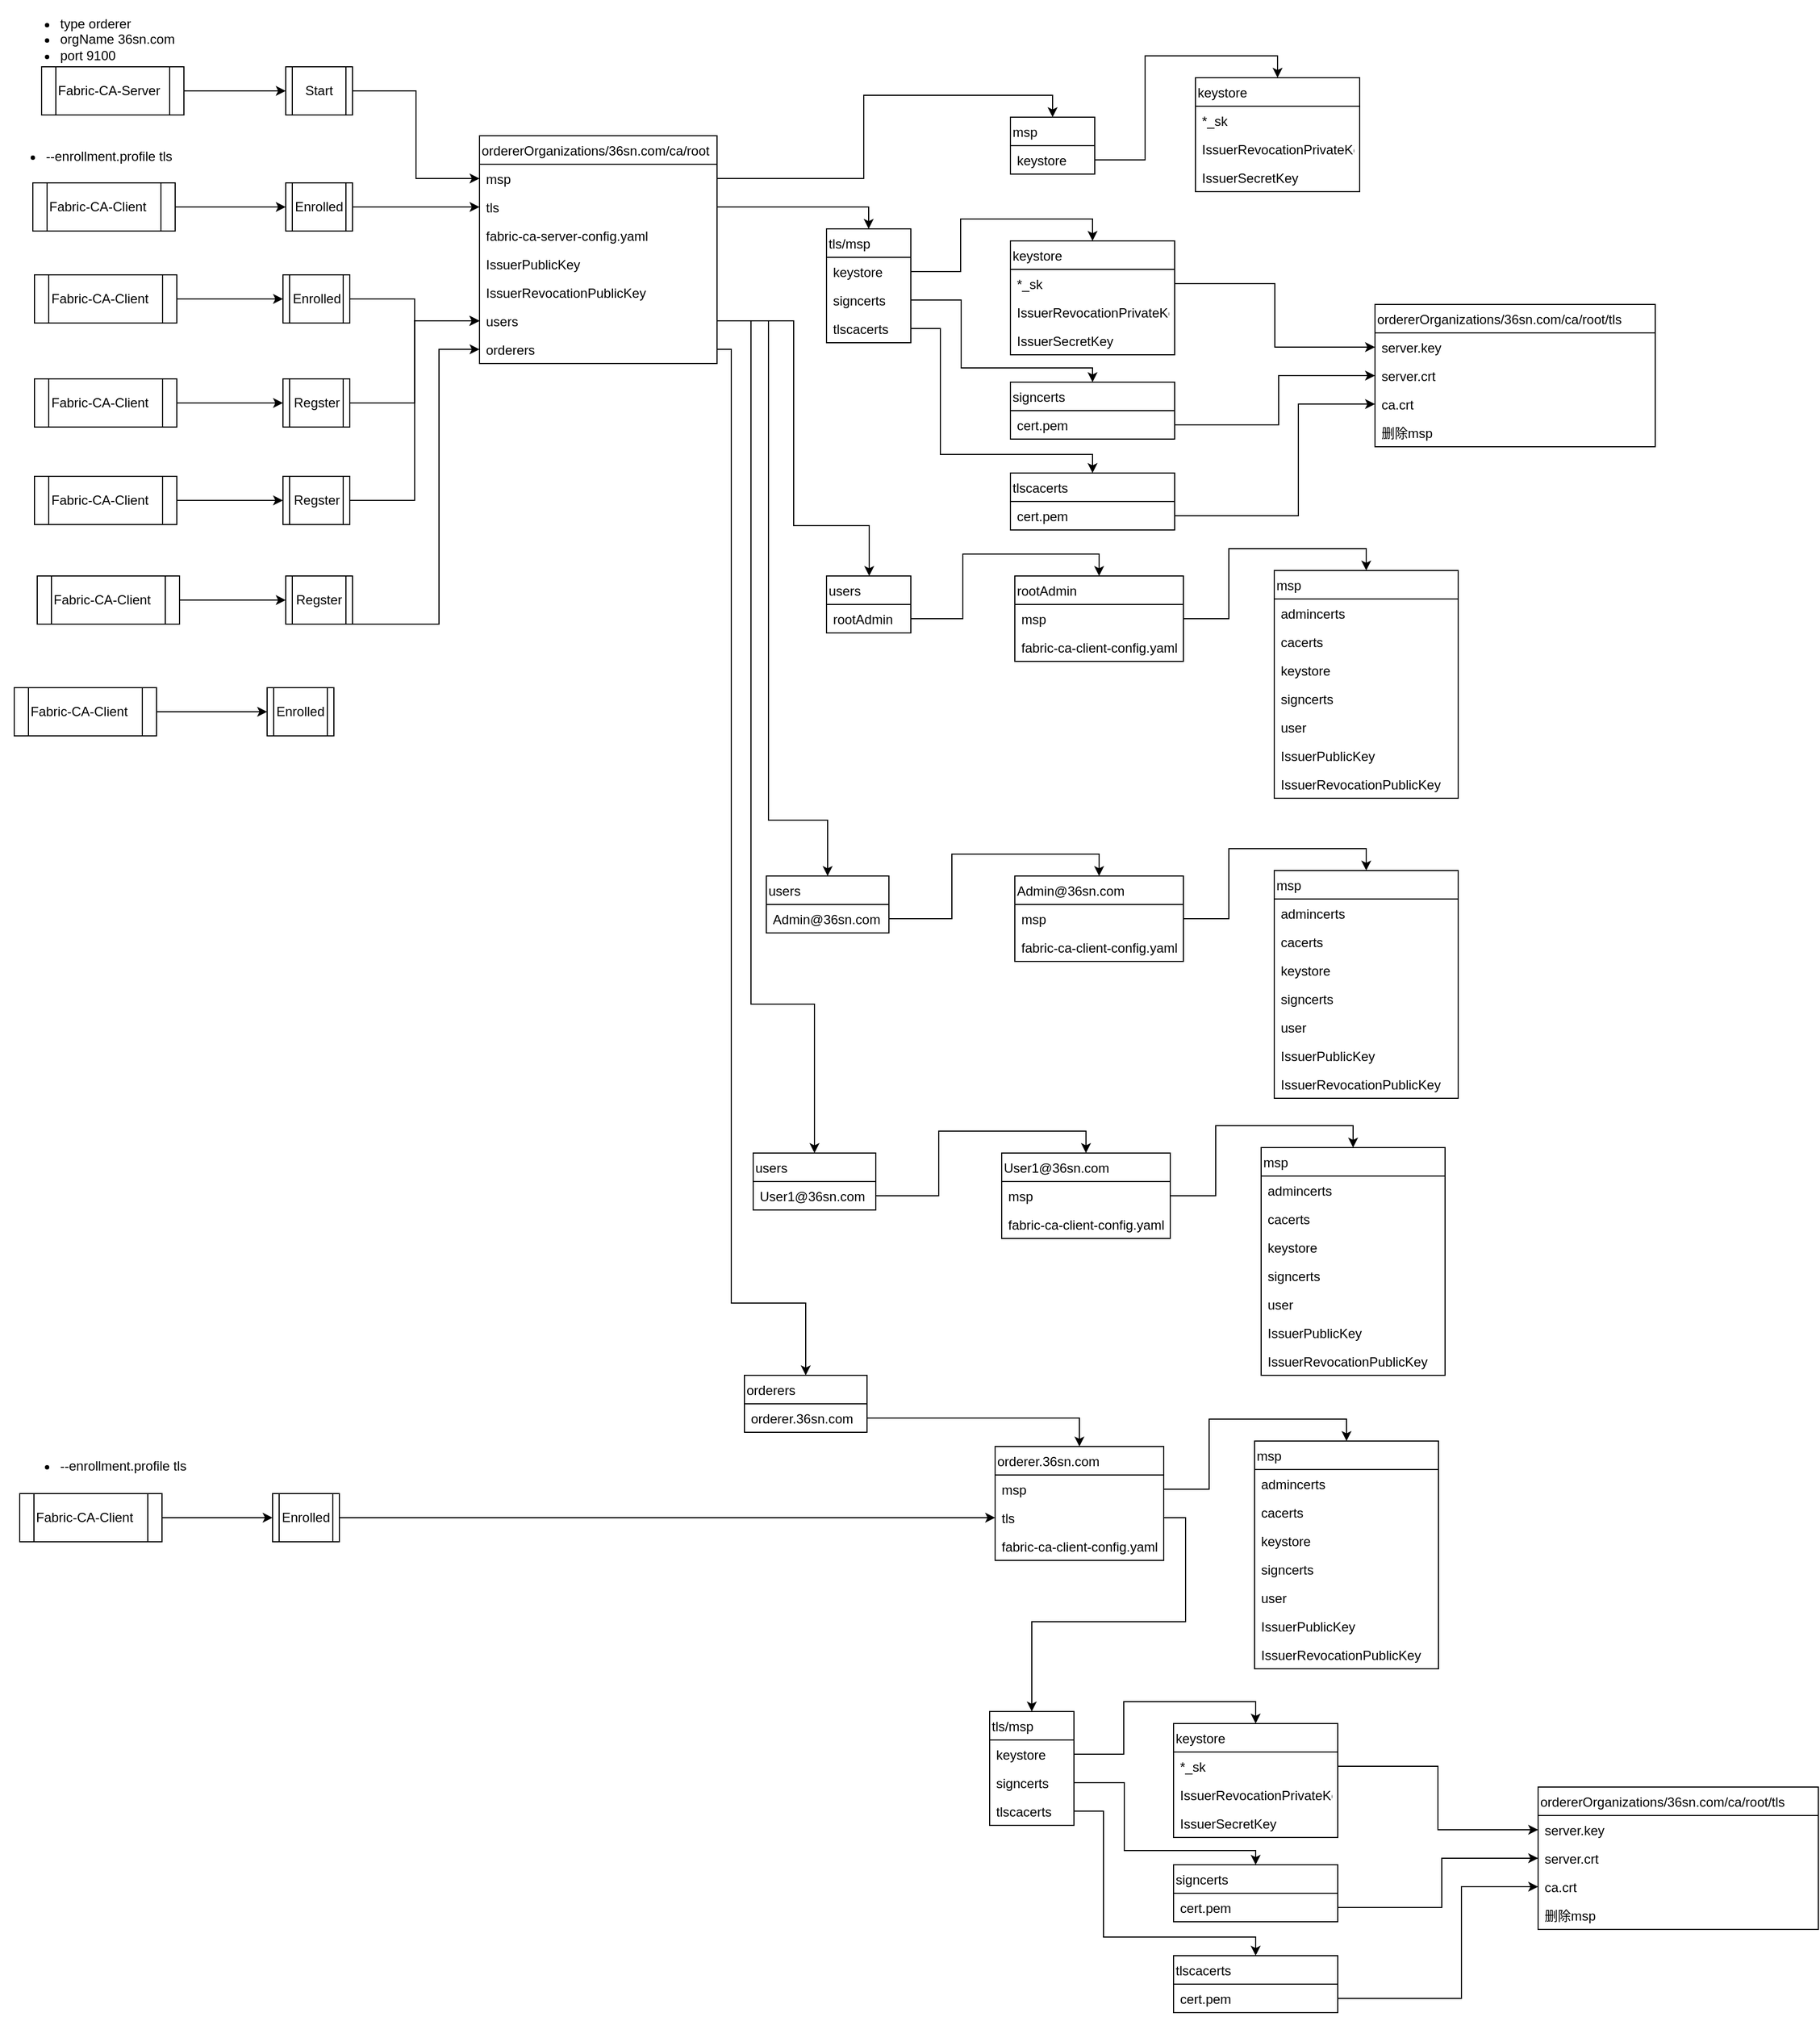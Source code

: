 <mxfile version="12.4.9" type="github">
  <diagram id="eVeeVnITEzxCwLuN9Q4m" name="第 1 页">
    <mxGraphModel dx="2222" dy="794" grid="0" gridSize="10" guides="1" tooltips="1" connect="1" arrows="1" fold="1" page="0" pageScale="1" pageWidth="827" pageHeight="1169" math="0" shadow="0">
      <root>
        <mxCell id="0"/>
        <mxCell id="1" parent="0"/>
        <mxCell id="7sWpSxuRdArO_M786RSF-38" style="edgeStyle=orthogonalEdgeStyle;rounded=0;orthogonalLoop=1;jettySize=auto;html=1;exitX=1;exitY=0.5;exitDx=0;exitDy=0;align=left;" edge="1" parent="1" source="7sWpSxuRdArO_M786RSF-9" target="7sWpSxuRdArO_M786RSF-37">
          <mxGeometry relative="1" as="geometry"/>
        </mxCell>
        <mxCell id="7sWpSxuRdArO_M786RSF-9" value="Fabric-CA-Server" style="shape=process;whiteSpace=wrap;html=1;backgroundOutline=1;align=left;" vertex="1" parent="1">
          <mxGeometry x="-528" y="142" width="130" height="44" as="geometry"/>
        </mxCell>
        <mxCell id="7sWpSxuRdArO_M786RSF-10" value="&lt;ul&gt;&lt;li&gt;type orderer&lt;/li&gt;&lt;li&gt;orgName 36sn.com&lt;/li&gt;&lt;li&gt;port 9100&lt;/li&gt;&lt;/ul&gt;" style="text;strokeColor=none;fillColor=none;html=1;whiteSpace=wrap;verticalAlign=middle;overflow=hidden;align=left;" vertex="1" parent="1">
          <mxGeometry x="-553" y="81" width="155" height="61" as="geometry"/>
        </mxCell>
        <mxCell id="7sWpSxuRdArO_M786RSF-19" value="ordererOrganizations/36sn.com/ca/root" style="swimlane;fontStyle=0;childLayout=stackLayout;horizontal=1;startSize=26;fillColor=none;horizontalStack=0;resizeParent=1;resizeParentMax=0;resizeLast=0;collapsible=1;marginBottom=0;align=left;" vertex="1" parent="1">
          <mxGeometry x="-128" y="205" width="217" height="208" as="geometry"/>
        </mxCell>
        <mxCell id="7sWpSxuRdArO_M786RSF-20" value="msp" style="text;strokeColor=none;fillColor=none;align=left;verticalAlign=top;spacingLeft=4;spacingRight=4;overflow=hidden;rotatable=0;points=[[0,0.5],[1,0.5]];portConstraint=eastwest;" vertex="1" parent="7sWpSxuRdArO_M786RSF-19">
          <mxGeometry y="26" width="217" height="26" as="geometry"/>
        </mxCell>
        <mxCell id="7sWpSxuRdArO_M786RSF-50" value="tls" style="text;strokeColor=none;fillColor=none;align=left;verticalAlign=top;spacingLeft=4;spacingRight=4;overflow=hidden;rotatable=0;points=[[0,0.5],[1,0.5]];portConstraint=eastwest;" vertex="1" parent="7sWpSxuRdArO_M786RSF-19">
          <mxGeometry y="52" width="217" height="26" as="geometry"/>
        </mxCell>
        <mxCell id="7sWpSxuRdArO_M786RSF-22" value="fabric-ca-server-config.yaml" style="text;strokeColor=none;fillColor=none;align=left;verticalAlign=top;spacingLeft=4;spacingRight=4;overflow=hidden;rotatable=0;points=[[0,0.5],[1,0.5]];portConstraint=eastwest;" vertex="1" parent="7sWpSxuRdArO_M786RSF-19">
          <mxGeometry y="78" width="217" height="26" as="geometry"/>
        </mxCell>
        <mxCell id="7sWpSxuRdArO_M786RSF-24" value="IssuerPublicKey" style="text;strokeColor=none;fillColor=none;align=left;verticalAlign=top;spacingLeft=4;spacingRight=4;overflow=hidden;rotatable=0;points=[[0,0.5],[1,0.5]];portConstraint=eastwest;" vertex="1" parent="7sWpSxuRdArO_M786RSF-19">
          <mxGeometry y="104" width="217" height="26" as="geometry"/>
        </mxCell>
        <mxCell id="7sWpSxuRdArO_M786RSF-23" value="IssuerRevocationPublicKey" style="text;strokeColor=none;fillColor=none;align=left;verticalAlign=top;spacingLeft=4;spacingRight=4;overflow=hidden;rotatable=0;points=[[0,0.5],[1,0.5]];portConstraint=eastwest;" vertex="1" parent="7sWpSxuRdArO_M786RSF-19">
          <mxGeometry y="130" width="217" height="26" as="geometry"/>
        </mxCell>
        <mxCell id="7sWpSxuRdArO_M786RSF-88" value="users" style="text;strokeColor=none;fillColor=none;align=left;verticalAlign=top;spacingLeft=4;spacingRight=4;overflow=hidden;rotatable=0;points=[[0,0.5],[1,0.5]];portConstraint=eastwest;" vertex="1" parent="7sWpSxuRdArO_M786RSF-19">
          <mxGeometry y="156" width="217" height="26" as="geometry"/>
        </mxCell>
        <mxCell id="7sWpSxuRdArO_M786RSF-149" value="orderers" style="text;strokeColor=none;fillColor=none;align=left;verticalAlign=top;spacingLeft=4;spacingRight=4;overflow=hidden;rotatable=0;points=[[0,0.5],[1,0.5]];portConstraint=eastwest;" vertex="1" parent="7sWpSxuRdArO_M786RSF-19">
          <mxGeometry y="182" width="217" height="26" as="geometry"/>
        </mxCell>
        <mxCell id="7sWpSxuRdArO_M786RSF-25" value="msp" style="swimlane;fontStyle=0;childLayout=stackLayout;horizontal=1;startSize=26;fillColor=none;horizontalStack=0;resizeParent=1;resizeParentMax=0;resizeLast=0;collapsible=1;marginBottom=0;align=left;" vertex="1" parent="1">
          <mxGeometry x="357" y="188" width="77" height="52" as="geometry"/>
        </mxCell>
        <mxCell id="7sWpSxuRdArO_M786RSF-26" value="keystore" style="text;strokeColor=none;fillColor=none;align=left;verticalAlign=top;spacingLeft=4;spacingRight=4;overflow=hidden;rotatable=0;points=[[0,0.5],[1,0.5]];portConstraint=eastwest;" vertex="1" parent="7sWpSxuRdArO_M786RSF-25">
          <mxGeometry y="26" width="77" height="26" as="geometry"/>
        </mxCell>
        <mxCell id="7sWpSxuRdArO_M786RSF-31" value="keystore" style="swimlane;fontStyle=0;childLayout=stackLayout;horizontal=1;startSize=26;fillColor=none;horizontalStack=0;resizeParent=1;resizeParentMax=0;resizeLast=0;collapsible=1;marginBottom=0;align=left;" vertex="1" parent="1">
          <mxGeometry x="526" y="152" width="150" height="104" as="geometry"/>
        </mxCell>
        <mxCell id="7sWpSxuRdArO_M786RSF-32" value="*_sk" style="text;strokeColor=none;fillColor=none;align=left;verticalAlign=top;spacingLeft=4;spacingRight=4;overflow=hidden;rotatable=0;points=[[0,0.5],[1,0.5]];portConstraint=eastwest;" vertex="1" parent="7sWpSxuRdArO_M786RSF-31">
          <mxGeometry y="26" width="150" height="26" as="geometry"/>
        </mxCell>
        <mxCell id="7sWpSxuRdArO_M786RSF-34" value="IssuerRevocationPrivateKey" style="text;strokeColor=none;fillColor=none;align=left;verticalAlign=top;spacingLeft=4;spacingRight=4;overflow=hidden;rotatable=0;points=[[0,0.5],[1,0.5]];portConstraint=eastwest;" vertex="1" parent="7sWpSxuRdArO_M786RSF-31">
          <mxGeometry y="52" width="150" height="26" as="geometry"/>
        </mxCell>
        <mxCell id="7sWpSxuRdArO_M786RSF-35" value="IssuerSecretKey" style="text;strokeColor=none;fillColor=none;align=left;verticalAlign=top;spacingLeft=4;spacingRight=4;overflow=hidden;rotatable=0;points=[[0,0.5],[1,0.5]];portConstraint=eastwest;" vertex="1" parent="7sWpSxuRdArO_M786RSF-31">
          <mxGeometry y="78" width="150" height="26" as="geometry"/>
        </mxCell>
        <mxCell id="7sWpSxuRdArO_M786RSF-33" style="edgeStyle=orthogonalEdgeStyle;rounded=0;orthogonalLoop=1;jettySize=auto;html=1;exitX=1;exitY=0.5;exitDx=0;exitDy=0;entryX=0.5;entryY=0;entryDx=0;entryDy=0;align=left;" edge="1" parent="1" source="7sWpSxuRdArO_M786RSF-26" target="7sWpSxuRdArO_M786RSF-31">
          <mxGeometry relative="1" as="geometry"/>
        </mxCell>
        <mxCell id="7sWpSxuRdArO_M786RSF-41" style="edgeStyle=orthogonalEdgeStyle;rounded=0;orthogonalLoop=1;jettySize=auto;html=1;exitX=1;exitY=0.5;exitDx=0;exitDy=0;align=left;" edge="1" parent="1" source="7sWpSxuRdArO_M786RSF-36" target="7sWpSxuRdArO_M786RSF-40">
          <mxGeometry relative="1" as="geometry"/>
        </mxCell>
        <mxCell id="7sWpSxuRdArO_M786RSF-36" value="Fabric-CA-Client" style="shape=process;whiteSpace=wrap;html=1;backgroundOutline=1;align=left;" vertex="1" parent="1">
          <mxGeometry x="-536" y="248" width="130" height="44" as="geometry"/>
        </mxCell>
        <mxCell id="7sWpSxuRdArO_M786RSF-48" style="edgeStyle=orthogonalEdgeStyle;rounded=0;orthogonalLoop=1;jettySize=auto;html=1;exitX=1;exitY=0.5;exitDx=0;exitDy=0;entryX=0;entryY=0.5;entryDx=0;entryDy=0;align=left;" edge="1" parent="1" source="7sWpSxuRdArO_M786RSF-37" target="7sWpSxuRdArO_M786RSF-20">
          <mxGeometry relative="1" as="geometry"/>
        </mxCell>
        <mxCell id="7sWpSxuRdArO_M786RSF-37" value="Start" style="shape=process;whiteSpace=wrap;html=1;backgroundOutline=1;align=center;" vertex="1" parent="1">
          <mxGeometry x="-305" y="142" width="61" height="44" as="geometry"/>
        </mxCell>
        <mxCell id="7sWpSxuRdArO_M786RSF-51" style="edgeStyle=orthogonalEdgeStyle;rounded=0;orthogonalLoop=1;jettySize=auto;html=1;exitX=1;exitY=0.5;exitDx=0;exitDy=0;entryX=0;entryY=0.5;entryDx=0;entryDy=0;align=left;" edge="1" parent="1" source="7sWpSxuRdArO_M786RSF-40" target="7sWpSxuRdArO_M786RSF-50">
          <mxGeometry relative="1" as="geometry"/>
        </mxCell>
        <mxCell id="7sWpSxuRdArO_M786RSF-40" value="Enrolled" style="shape=process;whiteSpace=wrap;html=1;backgroundOutline=1;align=center;" vertex="1" parent="1">
          <mxGeometry x="-305" y="248" width="61" height="44" as="geometry"/>
        </mxCell>
        <mxCell id="7sWpSxuRdArO_M786RSF-49" style="edgeStyle=orthogonalEdgeStyle;rounded=0;orthogonalLoop=1;jettySize=auto;html=1;exitX=1;exitY=0.5;exitDx=0;exitDy=0;entryX=0.5;entryY=0;entryDx=0;entryDy=0;align=left;" edge="1" parent="1" source="7sWpSxuRdArO_M786RSF-20" target="7sWpSxuRdArO_M786RSF-25">
          <mxGeometry relative="1" as="geometry"/>
        </mxCell>
        <mxCell id="7sWpSxuRdArO_M786RSF-52" value="tls/msp" style="swimlane;fontStyle=0;childLayout=stackLayout;horizontal=1;startSize=26;fillColor=none;horizontalStack=0;resizeParent=1;resizeParentMax=0;resizeLast=0;collapsible=1;marginBottom=0;align=left;" vertex="1" parent="1">
          <mxGeometry x="189" y="290" width="77" height="104" as="geometry"/>
        </mxCell>
        <mxCell id="7sWpSxuRdArO_M786RSF-53" value="keystore" style="text;strokeColor=none;fillColor=none;align=left;verticalAlign=top;spacingLeft=4;spacingRight=4;overflow=hidden;rotatable=0;points=[[0,0.5],[1,0.5]];portConstraint=eastwest;" vertex="1" parent="7sWpSxuRdArO_M786RSF-52">
          <mxGeometry y="26" width="77" height="26" as="geometry"/>
        </mxCell>
        <mxCell id="7sWpSxuRdArO_M786RSF-57" value="signcerts" style="text;strokeColor=none;fillColor=none;align=left;verticalAlign=top;spacingLeft=4;spacingRight=4;overflow=hidden;rotatable=0;points=[[0,0.5],[1,0.5]];portConstraint=eastwest;" vertex="1" parent="7sWpSxuRdArO_M786RSF-52">
          <mxGeometry y="52" width="77" height="26" as="geometry"/>
        </mxCell>
        <mxCell id="7sWpSxuRdArO_M786RSF-58" value="tlscacerts" style="text;strokeColor=none;fillColor=none;align=left;verticalAlign=top;spacingLeft=4;spacingRight=4;overflow=hidden;rotatable=0;points=[[0,0.5],[1,0.5]];portConstraint=eastwest;" vertex="1" parent="7sWpSxuRdArO_M786RSF-52">
          <mxGeometry y="78" width="77" height="26" as="geometry"/>
        </mxCell>
        <mxCell id="7sWpSxuRdArO_M786RSF-54" style="edgeStyle=orthogonalEdgeStyle;rounded=0;orthogonalLoop=1;jettySize=auto;html=1;exitX=1;exitY=0.5;exitDx=0;exitDy=0;entryX=0.5;entryY=0;entryDx=0;entryDy=0;align=left;" edge="1" parent="1" source="7sWpSxuRdArO_M786RSF-50" target="7sWpSxuRdArO_M786RSF-52">
          <mxGeometry relative="1" as="geometry"/>
        </mxCell>
        <mxCell id="7sWpSxuRdArO_M786RSF-59" value="keystore" style="swimlane;fontStyle=0;childLayout=stackLayout;horizontal=1;startSize=26;fillColor=none;horizontalStack=0;resizeParent=1;resizeParentMax=0;resizeLast=0;collapsible=1;marginBottom=0;align=left;" vertex="1" parent="1">
          <mxGeometry x="357" y="301" width="150" height="104" as="geometry"/>
        </mxCell>
        <mxCell id="7sWpSxuRdArO_M786RSF-60" value="*_sk" style="text;strokeColor=none;fillColor=none;align=left;verticalAlign=top;spacingLeft=4;spacingRight=4;overflow=hidden;rotatable=0;points=[[0,0.5],[1,0.5]];portConstraint=eastwest;" vertex="1" parent="7sWpSxuRdArO_M786RSF-59">
          <mxGeometry y="26" width="150" height="26" as="geometry"/>
        </mxCell>
        <mxCell id="7sWpSxuRdArO_M786RSF-61" value="IssuerRevocationPrivateKey" style="text;strokeColor=none;fillColor=none;align=left;verticalAlign=top;spacingLeft=4;spacingRight=4;overflow=hidden;rotatable=0;points=[[0,0.5],[1,0.5]];portConstraint=eastwest;" vertex="1" parent="7sWpSxuRdArO_M786RSF-59">
          <mxGeometry y="52" width="150" height="26" as="geometry"/>
        </mxCell>
        <mxCell id="7sWpSxuRdArO_M786RSF-62" value="IssuerSecretKey" style="text;strokeColor=none;fillColor=none;align=left;verticalAlign=top;spacingLeft=4;spacingRight=4;overflow=hidden;rotatable=0;points=[[0,0.5],[1,0.5]];portConstraint=eastwest;" vertex="1" parent="7sWpSxuRdArO_M786RSF-59">
          <mxGeometry y="78" width="150" height="26" as="geometry"/>
        </mxCell>
        <mxCell id="7sWpSxuRdArO_M786RSF-63" style="edgeStyle=orthogonalEdgeStyle;rounded=0;orthogonalLoop=1;jettySize=auto;html=1;exitX=1;exitY=0.5;exitDx=0;exitDy=0;entryX=0.5;entryY=0;entryDx=0;entryDy=0;align=left;" edge="1" parent="1" source="7sWpSxuRdArO_M786RSF-53" target="7sWpSxuRdArO_M786RSF-59">
          <mxGeometry relative="1" as="geometry"/>
        </mxCell>
        <mxCell id="7sWpSxuRdArO_M786RSF-64" value="signcerts" style="swimlane;fontStyle=0;childLayout=stackLayout;horizontal=1;startSize=26;fillColor=none;horizontalStack=0;resizeParent=1;resizeParentMax=0;resizeLast=0;collapsible=1;marginBottom=0;align=left;" vertex="1" parent="1">
          <mxGeometry x="357" y="430" width="150" height="52" as="geometry"/>
        </mxCell>
        <mxCell id="7sWpSxuRdArO_M786RSF-65" value="cert.pem" style="text;strokeColor=none;fillColor=none;align=left;verticalAlign=top;spacingLeft=4;spacingRight=4;overflow=hidden;rotatable=0;points=[[0,0.5],[1,0.5]];portConstraint=eastwest;" vertex="1" parent="7sWpSxuRdArO_M786RSF-64">
          <mxGeometry y="26" width="150" height="26" as="geometry"/>
        </mxCell>
        <mxCell id="7sWpSxuRdArO_M786RSF-68" style="edgeStyle=orthogonalEdgeStyle;rounded=0;orthogonalLoop=1;jettySize=auto;html=1;exitX=1;exitY=0.5;exitDx=0;exitDy=0;align=left;" edge="1" parent="1" source="7sWpSxuRdArO_M786RSF-57" target="7sWpSxuRdArO_M786RSF-64">
          <mxGeometry relative="1" as="geometry">
            <Array as="points">
              <mxPoint x="312" y="355"/>
              <mxPoint x="312" y="417"/>
              <mxPoint x="432" y="417"/>
            </Array>
          </mxGeometry>
        </mxCell>
        <mxCell id="7sWpSxuRdArO_M786RSF-69" value="tlscacerts" style="swimlane;fontStyle=0;childLayout=stackLayout;horizontal=1;startSize=26;fillColor=none;horizontalStack=0;resizeParent=1;resizeParentMax=0;resizeLast=0;collapsible=1;marginBottom=0;align=left;" vertex="1" parent="1">
          <mxGeometry x="357" y="513" width="150" height="52" as="geometry"/>
        </mxCell>
        <mxCell id="7sWpSxuRdArO_M786RSF-70" value="cert.pem" style="text;strokeColor=none;fillColor=none;align=left;verticalAlign=top;spacingLeft=4;spacingRight=4;overflow=hidden;rotatable=0;points=[[0,0.5],[1,0.5]];portConstraint=eastwest;" vertex="1" parent="7sWpSxuRdArO_M786RSF-69">
          <mxGeometry y="26" width="150" height="26" as="geometry"/>
        </mxCell>
        <mxCell id="7sWpSxuRdArO_M786RSF-71" style="edgeStyle=orthogonalEdgeStyle;rounded=0;orthogonalLoop=1;jettySize=auto;html=1;exitX=1;exitY=0.5;exitDx=0;exitDy=0;entryX=0.5;entryY=0;entryDx=0;entryDy=0;align=left;" edge="1" parent="1" source="7sWpSxuRdArO_M786RSF-58" target="7sWpSxuRdArO_M786RSF-69">
          <mxGeometry relative="1" as="geometry">
            <Array as="points">
              <mxPoint x="293" y="381"/>
              <mxPoint x="293" y="496"/>
              <mxPoint x="432" y="496"/>
            </Array>
          </mxGeometry>
        </mxCell>
        <mxCell id="7sWpSxuRdArO_M786RSF-72" value="ordererOrganizations/36sn.com/ca/root/tls" style="swimlane;fontStyle=0;childLayout=stackLayout;horizontal=1;startSize=26;fillColor=none;horizontalStack=0;resizeParent=1;resizeParentMax=0;resizeLast=0;collapsible=1;marginBottom=0;align=left;" vertex="1" parent="1">
          <mxGeometry x="690" y="359" width="256" height="130" as="geometry"/>
        </mxCell>
        <mxCell id="7sWpSxuRdArO_M786RSF-73" value="server.key" style="text;strokeColor=none;fillColor=none;align=left;verticalAlign=top;spacingLeft=4;spacingRight=4;overflow=hidden;rotatable=0;points=[[0,0.5],[1,0.5]];portConstraint=eastwest;" vertex="1" parent="7sWpSxuRdArO_M786RSF-72">
          <mxGeometry y="26" width="256" height="26" as="geometry"/>
        </mxCell>
        <mxCell id="7sWpSxuRdArO_M786RSF-79" value="server.crt" style="text;strokeColor=none;fillColor=none;align=left;verticalAlign=top;spacingLeft=4;spacingRight=4;overflow=hidden;rotatable=0;points=[[0,0.5],[1,0.5]];portConstraint=eastwest;" vertex="1" parent="7sWpSxuRdArO_M786RSF-72">
          <mxGeometry y="52" width="256" height="26" as="geometry"/>
        </mxCell>
        <mxCell id="7sWpSxuRdArO_M786RSF-81" value="ca.crt" style="text;strokeColor=none;fillColor=none;align=left;verticalAlign=top;spacingLeft=4;spacingRight=4;overflow=hidden;rotatable=0;points=[[0,0.5],[1,0.5]];portConstraint=eastwest;" vertex="1" parent="7sWpSxuRdArO_M786RSF-72">
          <mxGeometry y="78" width="256" height="26" as="geometry"/>
        </mxCell>
        <mxCell id="7sWpSxuRdArO_M786RSF-83" value="删除msp" style="text;strokeColor=none;fillColor=none;align=left;verticalAlign=top;spacingLeft=4;spacingRight=4;overflow=hidden;rotatable=0;points=[[0,0.5],[1,0.5]];portConstraint=eastwest;" vertex="1" parent="7sWpSxuRdArO_M786RSF-72">
          <mxGeometry y="104" width="256" height="26" as="geometry"/>
        </mxCell>
        <mxCell id="7sWpSxuRdArO_M786RSF-78" style="edgeStyle=orthogonalEdgeStyle;rounded=0;orthogonalLoop=1;jettySize=auto;html=1;exitX=1;exitY=0.5;exitDx=0;exitDy=0;entryX=0;entryY=0.5;entryDx=0;entryDy=0;align=left;" edge="1" parent="1" source="7sWpSxuRdArO_M786RSF-60" target="7sWpSxuRdArO_M786RSF-73">
          <mxGeometry relative="1" as="geometry"/>
        </mxCell>
        <mxCell id="7sWpSxuRdArO_M786RSF-80" style="edgeStyle=orthogonalEdgeStyle;rounded=0;orthogonalLoop=1;jettySize=auto;html=1;exitX=1;exitY=0.5;exitDx=0;exitDy=0;entryX=0;entryY=0.5;entryDx=0;entryDy=0;align=left;" edge="1" parent="1" source="7sWpSxuRdArO_M786RSF-65" target="7sWpSxuRdArO_M786RSF-79">
          <mxGeometry relative="1" as="geometry">
            <Array as="points">
              <mxPoint x="602" y="469"/>
              <mxPoint x="602" y="424"/>
            </Array>
          </mxGeometry>
        </mxCell>
        <mxCell id="7sWpSxuRdArO_M786RSF-82" style="edgeStyle=orthogonalEdgeStyle;rounded=0;orthogonalLoop=1;jettySize=auto;html=1;exitX=1;exitY=0.5;exitDx=0;exitDy=0;align=left;" edge="1" parent="1" source="7sWpSxuRdArO_M786RSF-70" target="7sWpSxuRdArO_M786RSF-81">
          <mxGeometry relative="1" as="geometry">
            <Array as="points">
              <mxPoint x="620" y="552"/>
              <mxPoint x="620" y="450"/>
            </Array>
          </mxGeometry>
        </mxCell>
        <mxCell id="7sWpSxuRdArO_M786RSF-84" style="edgeStyle=orthogonalEdgeStyle;rounded=0;orthogonalLoop=1;jettySize=auto;html=1;exitX=1;exitY=0.5;exitDx=0;exitDy=0;align=left;" edge="1" source="7sWpSxuRdArO_M786RSF-85" target="7sWpSxuRdArO_M786RSF-86" parent="1">
          <mxGeometry relative="1" as="geometry"/>
        </mxCell>
        <mxCell id="7sWpSxuRdArO_M786RSF-85" value="Fabric-CA-Client" style="shape=process;whiteSpace=wrap;html=1;backgroundOutline=1;align=left;" vertex="1" parent="1">
          <mxGeometry x="-534.5" y="332" width="130" height="44" as="geometry"/>
        </mxCell>
        <mxCell id="7sWpSxuRdArO_M786RSF-92" style="edgeStyle=orthogonalEdgeStyle;rounded=0;orthogonalLoop=1;jettySize=auto;html=1;exitX=1;exitY=0.5;exitDx=0;exitDy=0;align=left;" edge="1" parent="1" source="7sWpSxuRdArO_M786RSF-86" target="7sWpSxuRdArO_M786RSF-88">
          <mxGeometry relative="1" as="geometry"/>
        </mxCell>
        <mxCell id="7sWpSxuRdArO_M786RSF-86" value="Enrolled" style="shape=process;whiteSpace=wrap;html=1;backgroundOutline=1;align=center;" vertex="1" parent="1">
          <mxGeometry x="-307.5" y="332" width="61" height="44" as="geometry"/>
        </mxCell>
        <mxCell id="7sWpSxuRdArO_M786RSF-87" value="&lt;ul&gt;&lt;li&gt;--enrollment.profile tls&lt;/li&gt;&lt;/ul&gt;" style="text;strokeColor=none;fillColor=none;html=1;whiteSpace=wrap;verticalAlign=middle;overflow=hidden;align=left;" vertex="1" parent="1">
          <mxGeometry x="-566" y="202" width="175.5" height="30" as="geometry"/>
        </mxCell>
        <mxCell id="7sWpSxuRdArO_M786RSF-89" value="users" style="swimlane;fontStyle=0;childLayout=stackLayout;horizontal=1;startSize=26;fillColor=none;horizontalStack=0;resizeParent=1;resizeParentMax=0;resizeLast=0;collapsible=1;marginBottom=0;align=left;" vertex="1" parent="1">
          <mxGeometry x="189" y="607" width="77" height="52" as="geometry"/>
        </mxCell>
        <mxCell id="7sWpSxuRdArO_M786RSF-90" value="rootAdmin" style="text;strokeColor=none;fillColor=none;align=left;verticalAlign=top;spacingLeft=4;spacingRight=4;overflow=hidden;rotatable=0;points=[[0,0.5],[1,0.5]];portConstraint=eastwest;" vertex="1" parent="7sWpSxuRdArO_M786RSF-89">
          <mxGeometry y="26" width="77" height="26" as="geometry"/>
        </mxCell>
        <mxCell id="7sWpSxuRdArO_M786RSF-91" style="edgeStyle=orthogonalEdgeStyle;rounded=0;orthogonalLoop=1;jettySize=auto;html=1;exitX=1;exitY=0.5;exitDx=0;exitDy=0;align=left;" edge="1" parent="1" source="7sWpSxuRdArO_M786RSF-88" target="7sWpSxuRdArO_M786RSF-89">
          <mxGeometry relative="1" as="geometry">
            <Array as="points">
              <mxPoint x="159" y="374"/>
              <mxPoint x="159" y="561"/>
              <mxPoint x="228" y="561"/>
            </Array>
          </mxGeometry>
        </mxCell>
        <mxCell id="7sWpSxuRdArO_M786RSF-93" value="rootAdmin" style="swimlane;fontStyle=0;childLayout=stackLayout;horizontal=1;startSize=26;fillColor=none;horizontalStack=0;resizeParent=1;resizeParentMax=0;resizeLast=0;collapsible=1;marginBottom=0;align=left;" vertex="1" parent="1">
          <mxGeometry x="361" y="607" width="154" height="78" as="geometry"/>
        </mxCell>
        <mxCell id="7sWpSxuRdArO_M786RSF-94" value="msp" style="text;strokeColor=none;fillColor=none;align=left;verticalAlign=top;spacingLeft=4;spacingRight=4;overflow=hidden;rotatable=0;points=[[0,0.5],[1,0.5]];portConstraint=eastwest;" vertex="1" parent="7sWpSxuRdArO_M786RSF-93">
          <mxGeometry y="26" width="154" height="26" as="geometry"/>
        </mxCell>
        <mxCell id="7sWpSxuRdArO_M786RSF-96" value="fabric-ca-client-config.yaml" style="text;strokeColor=none;fillColor=none;align=left;verticalAlign=top;spacingLeft=4;spacingRight=4;overflow=hidden;rotatable=0;points=[[0,0.5],[1,0.5]];portConstraint=eastwest;" vertex="1" parent="7sWpSxuRdArO_M786RSF-93">
          <mxGeometry y="52" width="154" height="26" as="geometry"/>
        </mxCell>
        <mxCell id="7sWpSxuRdArO_M786RSF-95" style="edgeStyle=orthogonalEdgeStyle;rounded=0;orthogonalLoop=1;jettySize=auto;html=1;exitX=1;exitY=0.5;exitDx=0;exitDy=0;entryX=0.5;entryY=0;entryDx=0;entryDy=0;align=left;" edge="1" parent="1" source="7sWpSxuRdArO_M786RSF-90" target="7sWpSxuRdArO_M786RSF-93">
          <mxGeometry relative="1" as="geometry"/>
        </mxCell>
        <mxCell id="7sWpSxuRdArO_M786RSF-97" value="msp" style="swimlane;fontStyle=0;childLayout=stackLayout;horizontal=1;startSize=26;fillColor=none;horizontalStack=0;resizeParent=1;resizeParentMax=0;resizeLast=0;collapsible=1;marginBottom=0;align=left;" vertex="1" parent="1">
          <mxGeometry x="598" y="602" width="168" height="208" as="geometry"/>
        </mxCell>
        <mxCell id="7sWpSxuRdArO_M786RSF-98" value="admincerts" style="text;strokeColor=none;fillColor=none;align=left;verticalAlign=top;spacingLeft=4;spacingRight=4;overflow=hidden;rotatable=0;points=[[0,0.5],[1,0.5]];portConstraint=eastwest;" vertex="1" parent="7sWpSxuRdArO_M786RSF-97">
          <mxGeometry y="26" width="168" height="26" as="geometry"/>
        </mxCell>
        <mxCell id="7sWpSxuRdArO_M786RSF-99" value="cacerts" style="text;strokeColor=none;fillColor=none;align=left;verticalAlign=top;spacingLeft=4;spacingRight=4;overflow=hidden;rotatable=0;points=[[0,0.5],[1,0.5]];portConstraint=eastwest;" vertex="1" parent="7sWpSxuRdArO_M786RSF-97">
          <mxGeometry y="52" width="168" height="26" as="geometry"/>
        </mxCell>
        <mxCell id="7sWpSxuRdArO_M786RSF-100" value="keystore" style="text;strokeColor=none;fillColor=none;align=left;verticalAlign=top;spacingLeft=4;spacingRight=4;overflow=hidden;rotatable=0;points=[[0,0.5],[1,0.5]];portConstraint=eastwest;" vertex="1" parent="7sWpSxuRdArO_M786RSF-97">
          <mxGeometry y="78" width="168" height="26" as="geometry"/>
        </mxCell>
        <mxCell id="7sWpSxuRdArO_M786RSF-102" value="signcerts" style="text;strokeColor=none;fillColor=none;align=left;verticalAlign=top;spacingLeft=4;spacingRight=4;overflow=hidden;rotatable=0;points=[[0,0.5],[1,0.5]];portConstraint=eastwest;" vertex="1" parent="7sWpSxuRdArO_M786RSF-97">
          <mxGeometry y="104" width="168" height="26" as="geometry"/>
        </mxCell>
        <mxCell id="7sWpSxuRdArO_M786RSF-103" value="user" style="text;strokeColor=none;fillColor=none;align=left;verticalAlign=top;spacingLeft=4;spacingRight=4;overflow=hidden;rotatable=0;points=[[0,0.5],[1,0.5]];portConstraint=eastwest;" vertex="1" parent="7sWpSxuRdArO_M786RSF-97">
          <mxGeometry y="130" width="168" height="26" as="geometry"/>
        </mxCell>
        <mxCell id="7sWpSxuRdArO_M786RSF-104" value="IssuerPublicKey" style="text;strokeColor=none;fillColor=none;align=left;verticalAlign=top;spacingLeft=4;spacingRight=4;overflow=hidden;rotatable=0;points=[[0,0.5],[1,0.5]];portConstraint=eastwest;" vertex="1" parent="7sWpSxuRdArO_M786RSF-97">
          <mxGeometry y="156" width="168" height="26" as="geometry"/>
        </mxCell>
        <mxCell id="7sWpSxuRdArO_M786RSF-105" value="IssuerRevocationPublicKey" style="text;strokeColor=none;fillColor=none;align=left;verticalAlign=top;spacingLeft=4;spacingRight=4;overflow=hidden;rotatable=0;points=[[0,0.5],[1,0.5]];portConstraint=eastwest;" vertex="1" parent="7sWpSxuRdArO_M786RSF-97">
          <mxGeometry y="182" width="168" height="26" as="geometry"/>
        </mxCell>
        <mxCell id="7sWpSxuRdArO_M786RSF-101" style="edgeStyle=orthogonalEdgeStyle;rounded=0;orthogonalLoop=1;jettySize=auto;html=1;exitX=1;exitY=0.5;exitDx=0;exitDy=0;entryX=0.5;entryY=0;entryDx=0;entryDy=0;align=left;" edge="1" parent="1" source="7sWpSxuRdArO_M786RSF-94" target="7sWpSxuRdArO_M786RSF-97">
          <mxGeometry relative="1" as="geometry"/>
        </mxCell>
        <mxCell id="7sWpSxuRdArO_M786RSF-108" style="edgeStyle=orthogonalEdgeStyle;rounded=0;orthogonalLoop=1;jettySize=auto;html=1;exitX=1;exitY=0.5;exitDx=0;exitDy=0;align=left;" edge="1" parent="1" source="7sWpSxuRdArO_M786RSF-106" target="7sWpSxuRdArO_M786RSF-107">
          <mxGeometry relative="1" as="geometry"/>
        </mxCell>
        <mxCell id="7sWpSxuRdArO_M786RSF-106" value="Fabric-CA-Client" style="shape=process;whiteSpace=wrap;html=1;backgroundOutline=1;align=left;" vertex="1" parent="1">
          <mxGeometry x="-534.5" y="427" width="130" height="44" as="geometry"/>
        </mxCell>
        <mxCell id="7sWpSxuRdArO_M786RSF-109" style="edgeStyle=orthogonalEdgeStyle;rounded=0;orthogonalLoop=1;jettySize=auto;html=1;exitX=1;exitY=0.5;exitDx=0;exitDy=0;entryX=0;entryY=0.5;entryDx=0;entryDy=0;align=left;" edge="1" parent="1" source="7sWpSxuRdArO_M786RSF-107" target="7sWpSxuRdArO_M786RSF-88">
          <mxGeometry relative="1" as="geometry"/>
        </mxCell>
        <mxCell id="7sWpSxuRdArO_M786RSF-107" value="Regster" style="shape=process;whiteSpace=wrap;html=1;backgroundOutline=1;align=center;" vertex="1" parent="1">
          <mxGeometry x="-307.5" y="427" width="61" height="44" as="geometry"/>
        </mxCell>
        <mxCell id="7sWpSxuRdArO_M786RSF-110" value="users" style="swimlane;fontStyle=0;childLayout=stackLayout;horizontal=1;startSize=26;fillColor=none;horizontalStack=0;resizeParent=1;resizeParentMax=0;resizeLast=0;collapsible=1;marginBottom=0;align=left;" vertex="1" parent="1">
          <mxGeometry x="134" y="881" width="112" height="52" as="geometry"/>
        </mxCell>
        <mxCell id="7sWpSxuRdArO_M786RSF-111" value="Admin@36sn.com" style="text;strokeColor=none;fillColor=none;align=left;verticalAlign=top;spacingLeft=4;spacingRight=4;overflow=hidden;rotatable=0;points=[[0,0.5],[1,0.5]];portConstraint=eastwest;" vertex="1" parent="7sWpSxuRdArO_M786RSF-110">
          <mxGeometry y="26" width="112" height="26" as="geometry"/>
        </mxCell>
        <mxCell id="7sWpSxuRdArO_M786RSF-112" value="Admin@36sn.com" style="swimlane;fontStyle=0;childLayout=stackLayout;horizontal=1;startSize=26;fillColor=none;horizontalStack=0;resizeParent=1;resizeParentMax=0;resizeLast=0;collapsible=1;marginBottom=0;align=left;" vertex="1" parent="1">
          <mxGeometry x="361" y="881" width="154" height="78" as="geometry"/>
        </mxCell>
        <mxCell id="7sWpSxuRdArO_M786RSF-113" value="msp" style="text;strokeColor=none;fillColor=none;align=left;verticalAlign=top;spacingLeft=4;spacingRight=4;overflow=hidden;rotatable=0;points=[[0,0.5],[1,0.5]];portConstraint=eastwest;" vertex="1" parent="7sWpSxuRdArO_M786RSF-112">
          <mxGeometry y="26" width="154" height="26" as="geometry"/>
        </mxCell>
        <mxCell id="7sWpSxuRdArO_M786RSF-114" value="fabric-ca-client-config.yaml" style="text;strokeColor=none;fillColor=none;align=left;verticalAlign=top;spacingLeft=4;spacingRight=4;overflow=hidden;rotatable=0;points=[[0,0.5],[1,0.5]];portConstraint=eastwest;" vertex="1" parent="7sWpSxuRdArO_M786RSF-112">
          <mxGeometry y="52" width="154" height="26" as="geometry"/>
        </mxCell>
        <mxCell id="7sWpSxuRdArO_M786RSF-115" style="edgeStyle=orthogonalEdgeStyle;rounded=0;orthogonalLoop=1;jettySize=auto;html=1;exitX=1;exitY=0.5;exitDx=0;exitDy=0;entryX=0.5;entryY=0;entryDx=0;entryDy=0;align=left;" edge="1" source="7sWpSxuRdArO_M786RSF-111" target="7sWpSxuRdArO_M786RSF-112" parent="1">
          <mxGeometry relative="1" as="geometry"/>
        </mxCell>
        <mxCell id="7sWpSxuRdArO_M786RSF-116" value="msp" style="swimlane;fontStyle=0;childLayout=stackLayout;horizontal=1;startSize=26;fillColor=none;horizontalStack=0;resizeParent=1;resizeParentMax=0;resizeLast=0;collapsible=1;marginBottom=0;align=left;" vertex="1" parent="1">
          <mxGeometry x="598" y="876" width="168" height="208" as="geometry"/>
        </mxCell>
        <mxCell id="7sWpSxuRdArO_M786RSF-117" value="admincerts" style="text;strokeColor=none;fillColor=none;align=left;verticalAlign=top;spacingLeft=4;spacingRight=4;overflow=hidden;rotatable=0;points=[[0,0.5],[1,0.5]];portConstraint=eastwest;" vertex="1" parent="7sWpSxuRdArO_M786RSF-116">
          <mxGeometry y="26" width="168" height="26" as="geometry"/>
        </mxCell>
        <mxCell id="7sWpSxuRdArO_M786RSF-118" value="cacerts" style="text;strokeColor=none;fillColor=none;align=left;verticalAlign=top;spacingLeft=4;spacingRight=4;overflow=hidden;rotatable=0;points=[[0,0.5],[1,0.5]];portConstraint=eastwest;" vertex="1" parent="7sWpSxuRdArO_M786RSF-116">
          <mxGeometry y="52" width="168" height="26" as="geometry"/>
        </mxCell>
        <mxCell id="7sWpSxuRdArO_M786RSF-119" value="keystore" style="text;strokeColor=none;fillColor=none;align=left;verticalAlign=top;spacingLeft=4;spacingRight=4;overflow=hidden;rotatable=0;points=[[0,0.5],[1,0.5]];portConstraint=eastwest;" vertex="1" parent="7sWpSxuRdArO_M786RSF-116">
          <mxGeometry y="78" width="168" height="26" as="geometry"/>
        </mxCell>
        <mxCell id="7sWpSxuRdArO_M786RSF-120" value="signcerts" style="text;strokeColor=none;fillColor=none;align=left;verticalAlign=top;spacingLeft=4;spacingRight=4;overflow=hidden;rotatable=0;points=[[0,0.5],[1,0.5]];portConstraint=eastwest;" vertex="1" parent="7sWpSxuRdArO_M786RSF-116">
          <mxGeometry y="104" width="168" height="26" as="geometry"/>
        </mxCell>
        <mxCell id="7sWpSxuRdArO_M786RSF-121" value="user" style="text;strokeColor=none;fillColor=none;align=left;verticalAlign=top;spacingLeft=4;spacingRight=4;overflow=hidden;rotatable=0;points=[[0,0.5],[1,0.5]];portConstraint=eastwest;" vertex="1" parent="7sWpSxuRdArO_M786RSF-116">
          <mxGeometry y="130" width="168" height="26" as="geometry"/>
        </mxCell>
        <mxCell id="7sWpSxuRdArO_M786RSF-122" value="IssuerPublicKey" style="text;strokeColor=none;fillColor=none;align=left;verticalAlign=top;spacingLeft=4;spacingRight=4;overflow=hidden;rotatable=0;points=[[0,0.5],[1,0.5]];portConstraint=eastwest;" vertex="1" parent="7sWpSxuRdArO_M786RSF-116">
          <mxGeometry y="156" width="168" height="26" as="geometry"/>
        </mxCell>
        <mxCell id="7sWpSxuRdArO_M786RSF-123" value="IssuerRevocationPublicKey" style="text;strokeColor=none;fillColor=none;align=left;verticalAlign=top;spacingLeft=4;spacingRight=4;overflow=hidden;rotatable=0;points=[[0,0.5],[1,0.5]];portConstraint=eastwest;" vertex="1" parent="7sWpSxuRdArO_M786RSF-116">
          <mxGeometry y="182" width="168" height="26" as="geometry"/>
        </mxCell>
        <mxCell id="7sWpSxuRdArO_M786RSF-124" style="edgeStyle=orthogonalEdgeStyle;rounded=0;orthogonalLoop=1;jettySize=auto;html=1;exitX=1;exitY=0.5;exitDx=0;exitDy=0;entryX=0.5;entryY=0;entryDx=0;entryDy=0;align=left;" edge="1" source="7sWpSxuRdArO_M786RSF-113" target="7sWpSxuRdArO_M786RSF-116" parent="1">
          <mxGeometry relative="1" as="geometry"/>
        </mxCell>
        <mxCell id="7sWpSxuRdArO_M786RSF-125" style="edgeStyle=orthogonalEdgeStyle;rounded=0;orthogonalLoop=1;jettySize=auto;html=1;exitX=1;exitY=0.5;exitDx=0;exitDy=0;entryX=0.5;entryY=0;entryDx=0;entryDy=0;align=left;" edge="1" parent="1" source="7sWpSxuRdArO_M786RSF-88" target="7sWpSxuRdArO_M786RSF-110">
          <mxGeometry relative="1" as="geometry">
            <Array as="points">
              <mxPoint x="136" y="374"/>
              <mxPoint x="136" y="830"/>
              <mxPoint x="190" y="830"/>
            </Array>
          </mxGeometry>
        </mxCell>
        <mxCell id="7sWpSxuRdArO_M786RSF-129" style="edgeStyle=orthogonalEdgeStyle;rounded=0;orthogonalLoop=1;jettySize=auto;html=1;exitX=1;exitY=0.5;exitDx=0;exitDy=0;align=left;" edge="1" source="7sWpSxuRdArO_M786RSF-130" target="7sWpSxuRdArO_M786RSF-131" parent="1">
          <mxGeometry relative="1" as="geometry"/>
        </mxCell>
        <mxCell id="7sWpSxuRdArO_M786RSF-130" value="Fabric-CA-Client" style="shape=process;whiteSpace=wrap;html=1;backgroundOutline=1;align=left;" vertex="1" parent="1">
          <mxGeometry x="-534.5" y="516" width="130" height="44" as="geometry"/>
        </mxCell>
        <mxCell id="7sWpSxuRdArO_M786RSF-132" style="edgeStyle=orthogonalEdgeStyle;rounded=0;orthogonalLoop=1;jettySize=auto;html=1;exitX=1;exitY=0.5;exitDx=0;exitDy=0;entryX=0;entryY=0.5;entryDx=0;entryDy=0;align=left;" edge="1" parent="1" source="7sWpSxuRdArO_M786RSF-131" target="7sWpSxuRdArO_M786RSF-88">
          <mxGeometry relative="1" as="geometry"/>
        </mxCell>
        <mxCell id="7sWpSxuRdArO_M786RSF-131" value="Regster" style="shape=process;whiteSpace=wrap;html=1;backgroundOutline=1;align=center;" vertex="1" parent="1">
          <mxGeometry x="-307.5" y="516" width="61" height="44" as="geometry"/>
        </mxCell>
        <mxCell id="7sWpSxuRdArO_M786RSF-133" value="users" style="swimlane;fontStyle=0;childLayout=stackLayout;horizontal=1;startSize=26;fillColor=none;horizontalStack=0;resizeParent=1;resizeParentMax=0;resizeLast=0;collapsible=1;marginBottom=0;align=left;" vertex="1" parent="1">
          <mxGeometry x="122" y="1134" width="112" height="52" as="geometry"/>
        </mxCell>
        <mxCell id="7sWpSxuRdArO_M786RSF-134" value="User1@36sn.com" style="text;strokeColor=none;fillColor=none;align=left;verticalAlign=top;spacingLeft=4;spacingRight=4;overflow=hidden;rotatable=0;points=[[0,0.5],[1,0.5]];portConstraint=eastwest;" vertex="1" parent="7sWpSxuRdArO_M786RSF-133">
          <mxGeometry y="26" width="112" height="26" as="geometry"/>
        </mxCell>
        <mxCell id="7sWpSxuRdArO_M786RSF-135" value="User1@36sn.com" style="swimlane;fontStyle=0;childLayout=stackLayout;horizontal=1;startSize=26;fillColor=none;horizontalStack=0;resizeParent=1;resizeParentMax=0;resizeLast=0;collapsible=1;marginBottom=0;align=left;" vertex="1" parent="1">
          <mxGeometry x="349" y="1134" width="154" height="78" as="geometry"/>
        </mxCell>
        <mxCell id="7sWpSxuRdArO_M786RSF-136" value="msp" style="text;strokeColor=none;fillColor=none;align=left;verticalAlign=top;spacingLeft=4;spacingRight=4;overflow=hidden;rotatable=0;points=[[0,0.5],[1,0.5]];portConstraint=eastwest;" vertex="1" parent="7sWpSxuRdArO_M786RSF-135">
          <mxGeometry y="26" width="154" height="26" as="geometry"/>
        </mxCell>
        <mxCell id="7sWpSxuRdArO_M786RSF-137" value="fabric-ca-client-config.yaml" style="text;strokeColor=none;fillColor=none;align=left;verticalAlign=top;spacingLeft=4;spacingRight=4;overflow=hidden;rotatable=0;points=[[0,0.5],[1,0.5]];portConstraint=eastwest;" vertex="1" parent="7sWpSxuRdArO_M786RSF-135">
          <mxGeometry y="52" width="154" height="26" as="geometry"/>
        </mxCell>
        <mxCell id="7sWpSxuRdArO_M786RSF-138" style="edgeStyle=orthogonalEdgeStyle;rounded=0;orthogonalLoop=1;jettySize=auto;html=1;exitX=1;exitY=0.5;exitDx=0;exitDy=0;entryX=0.5;entryY=0;entryDx=0;entryDy=0;align=left;" edge="1" source="7sWpSxuRdArO_M786RSF-134" target="7sWpSxuRdArO_M786RSF-135" parent="1">
          <mxGeometry relative="1" as="geometry"/>
        </mxCell>
        <mxCell id="7sWpSxuRdArO_M786RSF-139" value="msp" style="swimlane;fontStyle=0;childLayout=stackLayout;horizontal=1;startSize=26;fillColor=none;horizontalStack=0;resizeParent=1;resizeParentMax=0;resizeLast=0;collapsible=1;marginBottom=0;align=left;" vertex="1" parent="1">
          <mxGeometry x="586" y="1129" width="168" height="208" as="geometry"/>
        </mxCell>
        <mxCell id="7sWpSxuRdArO_M786RSF-140" value="admincerts" style="text;strokeColor=none;fillColor=none;align=left;verticalAlign=top;spacingLeft=4;spacingRight=4;overflow=hidden;rotatable=0;points=[[0,0.5],[1,0.5]];portConstraint=eastwest;" vertex="1" parent="7sWpSxuRdArO_M786RSF-139">
          <mxGeometry y="26" width="168" height="26" as="geometry"/>
        </mxCell>
        <mxCell id="7sWpSxuRdArO_M786RSF-141" value="cacerts" style="text;strokeColor=none;fillColor=none;align=left;verticalAlign=top;spacingLeft=4;spacingRight=4;overflow=hidden;rotatable=0;points=[[0,0.5],[1,0.5]];portConstraint=eastwest;" vertex="1" parent="7sWpSxuRdArO_M786RSF-139">
          <mxGeometry y="52" width="168" height="26" as="geometry"/>
        </mxCell>
        <mxCell id="7sWpSxuRdArO_M786RSF-142" value="keystore" style="text;strokeColor=none;fillColor=none;align=left;verticalAlign=top;spacingLeft=4;spacingRight=4;overflow=hidden;rotatable=0;points=[[0,0.5],[1,0.5]];portConstraint=eastwest;" vertex="1" parent="7sWpSxuRdArO_M786RSF-139">
          <mxGeometry y="78" width="168" height="26" as="geometry"/>
        </mxCell>
        <mxCell id="7sWpSxuRdArO_M786RSF-143" value="signcerts" style="text;strokeColor=none;fillColor=none;align=left;verticalAlign=top;spacingLeft=4;spacingRight=4;overflow=hidden;rotatable=0;points=[[0,0.5],[1,0.5]];portConstraint=eastwest;" vertex="1" parent="7sWpSxuRdArO_M786RSF-139">
          <mxGeometry y="104" width="168" height="26" as="geometry"/>
        </mxCell>
        <mxCell id="7sWpSxuRdArO_M786RSF-144" value="user" style="text;strokeColor=none;fillColor=none;align=left;verticalAlign=top;spacingLeft=4;spacingRight=4;overflow=hidden;rotatable=0;points=[[0,0.5],[1,0.5]];portConstraint=eastwest;" vertex="1" parent="7sWpSxuRdArO_M786RSF-139">
          <mxGeometry y="130" width="168" height="26" as="geometry"/>
        </mxCell>
        <mxCell id="7sWpSxuRdArO_M786RSF-145" value="IssuerPublicKey" style="text;strokeColor=none;fillColor=none;align=left;verticalAlign=top;spacingLeft=4;spacingRight=4;overflow=hidden;rotatable=0;points=[[0,0.5],[1,0.5]];portConstraint=eastwest;" vertex="1" parent="7sWpSxuRdArO_M786RSF-139">
          <mxGeometry y="156" width="168" height="26" as="geometry"/>
        </mxCell>
        <mxCell id="7sWpSxuRdArO_M786RSF-146" value="IssuerRevocationPublicKey" style="text;strokeColor=none;fillColor=none;align=left;verticalAlign=top;spacingLeft=4;spacingRight=4;overflow=hidden;rotatable=0;points=[[0,0.5],[1,0.5]];portConstraint=eastwest;" vertex="1" parent="7sWpSxuRdArO_M786RSF-139">
          <mxGeometry y="182" width="168" height="26" as="geometry"/>
        </mxCell>
        <mxCell id="7sWpSxuRdArO_M786RSF-147" style="edgeStyle=orthogonalEdgeStyle;rounded=0;orthogonalLoop=1;jettySize=auto;html=1;exitX=1;exitY=0.5;exitDx=0;exitDy=0;entryX=0.5;entryY=0;entryDx=0;entryDy=0;align=left;" edge="1" source="7sWpSxuRdArO_M786RSF-136" target="7sWpSxuRdArO_M786RSF-139" parent="1">
          <mxGeometry relative="1" as="geometry"/>
        </mxCell>
        <mxCell id="7sWpSxuRdArO_M786RSF-148" style="edgeStyle=orthogonalEdgeStyle;rounded=0;orthogonalLoop=1;jettySize=auto;html=1;exitX=1;exitY=0.5;exitDx=0;exitDy=0;align=left;entryX=0.5;entryY=0;entryDx=0;entryDy=0;" edge="1" parent="1" source="7sWpSxuRdArO_M786RSF-88" target="7sWpSxuRdArO_M786RSF-133">
          <mxGeometry relative="1" as="geometry">
            <Array as="points">
              <mxPoint x="120" y="374"/>
              <mxPoint x="120" y="998"/>
              <mxPoint x="178" y="998"/>
            </Array>
          </mxGeometry>
        </mxCell>
        <mxCell id="7sWpSxuRdArO_M786RSF-150" style="edgeStyle=orthogonalEdgeStyle;rounded=0;orthogonalLoop=1;jettySize=auto;html=1;exitX=1;exitY=0.5;exitDx=0;exitDy=0;align=left;" edge="1" source="7sWpSxuRdArO_M786RSF-151" target="7sWpSxuRdArO_M786RSF-152" parent="1">
          <mxGeometry relative="1" as="geometry"/>
        </mxCell>
        <mxCell id="7sWpSxuRdArO_M786RSF-151" value="Fabric-CA-Client" style="shape=process;whiteSpace=wrap;html=1;backgroundOutline=1;align=left;" vertex="1" parent="1">
          <mxGeometry x="-532" y="607" width="130" height="44" as="geometry"/>
        </mxCell>
        <mxCell id="7sWpSxuRdArO_M786RSF-153" style="edgeStyle=orthogonalEdgeStyle;rounded=0;orthogonalLoop=1;jettySize=auto;html=1;exitX=1;exitY=0.5;exitDx=0;exitDy=0;entryX=0;entryY=0.5;entryDx=0;entryDy=0;align=left;" edge="1" parent="1" source="7sWpSxuRdArO_M786RSF-152" target="7sWpSxuRdArO_M786RSF-149">
          <mxGeometry relative="1" as="geometry">
            <Array as="points">
              <mxPoint x="-165" y="651"/>
              <mxPoint x="-165" y="400"/>
            </Array>
          </mxGeometry>
        </mxCell>
        <mxCell id="7sWpSxuRdArO_M786RSF-152" value="Regster" style="shape=process;whiteSpace=wrap;html=1;backgroundOutline=1;align=center;" vertex="1" parent="1">
          <mxGeometry x="-305" y="607" width="61" height="44" as="geometry"/>
        </mxCell>
        <mxCell id="7sWpSxuRdArO_M786RSF-154" value="orderers" style="swimlane;fontStyle=0;childLayout=stackLayout;horizontal=1;startSize=26;fillColor=none;horizontalStack=0;resizeParent=1;resizeParentMax=0;resizeLast=0;collapsible=1;marginBottom=0;align=left;" vertex="1" parent="1">
          <mxGeometry x="114" y="1337" width="112" height="52" as="geometry"/>
        </mxCell>
        <mxCell id="7sWpSxuRdArO_M786RSF-155" value="orderer.36sn.com" style="text;strokeColor=none;fillColor=none;align=left;verticalAlign=top;spacingLeft=4;spacingRight=4;overflow=hidden;rotatable=0;points=[[0,0.5],[1,0.5]];portConstraint=eastwest;" vertex="1" parent="7sWpSxuRdArO_M786RSF-154">
          <mxGeometry y="26" width="112" height="26" as="geometry"/>
        </mxCell>
        <mxCell id="7sWpSxuRdArO_M786RSF-156" value="orderer.36sn.com" style="swimlane;fontStyle=0;childLayout=stackLayout;horizontal=1;startSize=26;fillColor=none;horizontalStack=0;resizeParent=1;resizeParentMax=0;resizeLast=0;collapsible=1;marginBottom=0;align=left;" vertex="1" parent="1">
          <mxGeometry x="343" y="1402" width="154" height="104" as="geometry"/>
        </mxCell>
        <mxCell id="7sWpSxuRdArO_M786RSF-157" value="msp" style="text;strokeColor=none;fillColor=none;align=left;verticalAlign=top;spacingLeft=4;spacingRight=4;overflow=hidden;rotatable=0;points=[[0,0.5],[1,0.5]];portConstraint=eastwest;" vertex="1" parent="7sWpSxuRdArO_M786RSF-156">
          <mxGeometry y="26" width="154" height="26" as="geometry"/>
        </mxCell>
        <mxCell id="7sWpSxuRdArO_M786RSF-158" value="tls" style="text;strokeColor=none;fillColor=none;align=left;verticalAlign=top;spacingLeft=4;spacingRight=4;overflow=hidden;rotatable=0;points=[[0,0.5],[1,0.5]];portConstraint=eastwest;" vertex="1" parent="7sWpSxuRdArO_M786RSF-156">
          <mxGeometry y="52" width="154" height="26" as="geometry"/>
        </mxCell>
        <mxCell id="7sWpSxuRdArO_M786RSF-178" value="fabric-ca-client-config.yaml" style="text;strokeColor=none;fillColor=none;align=left;verticalAlign=top;spacingLeft=4;spacingRight=4;overflow=hidden;rotatable=0;points=[[0,0.5],[1,0.5]];portConstraint=eastwest;" vertex="1" parent="7sWpSxuRdArO_M786RSF-156">
          <mxGeometry y="78" width="154" height="26" as="geometry"/>
        </mxCell>
        <mxCell id="7sWpSxuRdArO_M786RSF-159" style="edgeStyle=orthogonalEdgeStyle;rounded=0;orthogonalLoop=1;jettySize=auto;html=1;exitX=1;exitY=0.5;exitDx=0;exitDy=0;entryX=0.5;entryY=0;entryDx=0;entryDy=0;align=left;" edge="1" source="7sWpSxuRdArO_M786RSF-155" target="7sWpSxuRdArO_M786RSF-156" parent="1">
          <mxGeometry relative="1" as="geometry"/>
        </mxCell>
        <mxCell id="7sWpSxuRdArO_M786RSF-160" value="msp" style="swimlane;fontStyle=0;childLayout=stackLayout;horizontal=1;startSize=26;fillColor=none;horizontalStack=0;resizeParent=1;resizeParentMax=0;resizeLast=0;collapsible=1;marginBottom=0;align=left;" vertex="1" parent="1">
          <mxGeometry x="580" y="1397" width="168" height="208" as="geometry"/>
        </mxCell>
        <mxCell id="7sWpSxuRdArO_M786RSF-161" value="admincerts" style="text;strokeColor=none;fillColor=none;align=left;verticalAlign=top;spacingLeft=4;spacingRight=4;overflow=hidden;rotatable=0;points=[[0,0.5],[1,0.5]];portConstraint=eastwest;" vertex="1" parent="7sWpSxuRdArO_M786RSF-160">
          <mxGeometry y="26" width="168" height="26" as="geometry"/>
        </mxCell>
        <mxCell id="7sWpSxuRdArO_M786RSF-162" value="cacerts" style="text;strokeColor=none;fillColor=none;align=left;verticalAlign=top;spacingLeft=4;spacingRight=4;overflow=hidden;rotatable=0;points=[[0,0.5],[1,0.5]];portConstraint=eastwest;" vertex="1" parent="7sWpSxuRdArO_M786RSF-160">
          <mxGeometry y="52" width="168" height="26" as="geometry"/>
        </mxCell>
        <mxCell id="7sWpSxuRdArO_M786RSF-163" value="keystore" style="text;strokeColor=none;fillColor=none;align=left;verticalAlign=top;spacingLeft=4;spacingRight=4;overflow=hidden;rotatable=0;points=[[0,0.5],[1,0.5]];portConstraint=eastwest;" vertex="1" parent="7sWpSxuRdArO_M786RSF-160">
          <mxGeometry y="78" width="168" height="26" as="geometry"/>
        </mxCell>
        <mxCell id="7sWpSxuRdArO_M786RSF-164" value="signcerts" style="text;strokeColor=none;fillColor=none;align=left;verticalAlign=top;spacingLeft=4;spacingRight=4;overflow=hidden;rotatable=0;points=[[0,0.5],[1,0.5]];portConstraint=eastwest;" vertex="1" parent="7sWpSxuRdArO_M786RSF-160">
          <mxGeometry y="104" width="168" height="26" as="geometry"/>
        </mxCell>
        <mxCell id="7sWpSxuRdArO_M786RSF-165" value="user" style="text;strokeColor=none;fillColor=none;align=left;verticalAlign=top;spacingLeft=4;spacingRight=4;overflow=hidden;rotatable=0;points=[[0,0.5],[1,0.5]];portConstraint=eastwest;" vertex="1" parent="7sWpSxuRdArO_M786RSF-160">
          <mxGeometry y="130" width="168" height="26" as="geometry"/>
        </mxCell>
        <mxCell id="7sWpSxuRdArO_M786RSF-166" value="IssuerPublicKey" style="text;strokeColor=none;fillColor=none;align=left;verticalAlign=top;spacingLeft=4;spacingRight=4;overflow=hidden;rotatable=0;points=[[0,0.5],[1,0.5]];portConstraint=eastwest;" vertex="1" parent="7sWpSxuRdArO_M786RSF-160">
          <mxGeometry y="156" width="168" height="26" as="geometry"/>
        </mxCell>
        <mxCell id="7sWpSxuRdArO_M786RSF-167" value="IssuerRevocationPublicKey" style="text;strokeColor=none;fillColor=none;align=left;verticalAlign=top;spacingLeft=4;spacingRight=4;overflow=hidden;rotatable=0;points=[[0,0.5],[1,0.5]];portConstraint=eastwest;" vertex="1" parent="7sWpSxuRdArO_M786RSF-160">
          <mxGeometry y="182" width="168" height="26" as="geometry"/>
        </mxCell>
        <mxCell id="7sWpSxuRdArO_M786RSF-168" style="edgeStyle=orthogonalEdgeStyle;rounded=0;orthogonalLoop=1;jettySize=auto;html=1;exitX=1;exitY=0.5;exitDx=0;exitDy=0;entryX=0.5;entryY=0;entryDx=0;entryDy=0;align=left;" edge="1" source="7sWpSxuRdArO_M786RSF-157" target="7sWpSxuRdArO_M786RSF-160" parent="1">
          <mxGeometry relative="1" as="geometry"/>
        </mxCell>
        <mxCell id="7sWpSxuRdArO_M786RSF-169" style="edgeStyle=orthogonalEdgeStyle;rounded=0;orthogonalLoop=1;jettySize=auto;html=1;exitX=1;exitY=0.5;exitDx=0;exitDy=0;entryX=0.5;entryY=0;entryDx=0;entryDy=0;align=left;" edge="1" parent="1" source="7sWpSxuRdArO_M786RSF-149" target="7sWpSxuRdArO_M786RSF-154">
          <mxGeometry relative="1" as="geometry">
            <Array as="points">
              <mxPoint x="102" y="400"/>
              <mxPoint x="102" y="1271"/>
              <mxPoint x="170" y="1271"/>
            </Array>
          </mxGeometry>
        </mxCell>
        <mxCell id="7sWpSxuRdArO_M786RSF-171" style="edgeStyle=orthogonalEdgeStyle;rounded=0;orthogonalLoop=1;jettySize=auto;html=1;exitX=1;exitY=0.5;exitDx=0;exitDy=0;align=left;" edge="1" source="7sWpSxuRdArO_M786RSF-172" target="7sWpSxuRdArO_M786RSF-173" parent="1">
          <mxGeometry relative="1" as="geometry"/>
        </mxCell>
        <mxCell id="7sWpSxuRdArO_M786RSF-172" value="Fabric-CA-Client" style="shape=process;whiteSpace=wrap;html=1;backgroundOutline=1;align=left;" vertex="1" parent="1">
          <mxGeometry x="-553" y="709" width="130" height="44" as="geometry"/>
        </mxCell>
        <mxCell id="7sWpSxuRdArO_M786RSF-173" value="Enrolled" style="shape=process;whiteSpace=wrap;html=1;backgroundOutline=1;align=center;" vertex="1" parent="1">
          <mxGeometry x="-322" y="709" width="61" height="44" as="geometry"/>
        </mxCell>
        <mxCell id="7sWpSxuRdArO_M786RSF-174" style="edgeStyle=orthogonalEdgeStyle;rounded=0;orthogonalLoop=1;jettySize=auto;html=1;exitX=1;exitY=0.5;exitDx=0;exitDy=0;align=left;" edge="1" source="7sWpSxuRdArO_M786RSF-175" target="7sWpSxuRdArO_M786RSF-176" parent="1">
          <mxGeometry relative="1" as="geometry"/>
        </mxCell>
        <mxCell id="7sWpSxuRdArO_M786RSF-175" value="Fabric-CA-Client" style="shape=process;whiteSpace=wrap;html=1;backgroundOutline=1;align=left;" vertex="1" parent="1">
          <mxGeometry x="-548" y="1445" width="130" height="44" as="geometry"/>
        </mxCell>
        <mxCell id="7sWpSxuRdArO_M786RSF-179" style="edgeStyle=orthogonalEdgeStyle;rounded=0;orthogonalLoop=1;jettySize=auto;html=1;exitX=1;exitY=0.5;exitDx=0;exitDy=0;align=left;" edge="1" parent="1" source="7sWpSxuRdArO_M786RSF-176" target="7sWpSxuRdArO_M786RSF-158">
          <mxGeometry relative="1" as="geometry"/>
        </mxCell>
        <mxCell id="7sWpSxuRdArO_M786RSF-176" value="Enrolled" style="shape=process;whiteSpace=wrap;html=1;backgroundOutline=1;align=center;" vertex="1" parent="1">
          <mxGeometry x="-317" y="1445" width="61" height="44" as="geometry"/>
        </mxCell>
        <mxCell id="7sWpSxuRdArO_M786RSF-177" value="&lt;ul&gt;&lt;li&gt;--enrollment.profile tls&lt;/li&gt;&lt;/ul&gt;" style="text;strokeColor=none;fillColor=none;html=1;whiteSpace=wrap;verticalAlign=middle;overflow=hidden;align=left;" vertex="1" parent="1">
          <mxGeometry x="-553" y="1398" width="175.5" height="30" as="geometry"/>
        </mxCell>
        <mxCell id="7sWpSxuRdArO_M786RSF-180" value="tls/msp" style="swimlane;fontStyle=0;childLayout=stackLayout;horizontal=1;startSize=26;fillColor=none;horizontalStack=0;resizeParent=1;resizeParentMax=0;resizeLast=0;collapsible=1;marginBottom=0;align=left;" vertex="1" parent="1">
          <mxGeometry x="338" y="1644" width="77" height="104" as="geometry"/>
        </mxCell>
        <mxCell id="7sWpSxuRdArO_M786RSF-181" value="keystore" style="text;strokeColor=none;fillColor=none;align=left;verticalAlign=top;spacingLeft=4;spacingRight=4;overflow=hidden;rotatable=0;points=[[0,0.5],[1,0.5]];portConstraint=eastwest;" vertex="1" parent="7sWpSxuRdArO_M786RSF-180">
          <mxGeometry y="26" width="77" height="26" as="geometry"/>
        </mxCell>
        <mxCell id="7sWpSxuRdArO_M786RSF-182" value="signcerts" style="text;strokeColor=none;fillColor=none;align=left;verticalAlign=top;spacingLeft=4;spacingRight=4;overflow=hidden;rotatable=0;points=[[0,0.5],[1,0.5]];portConstraint=eastwest;" vertex="1" parent="7sWpSxuRdArO_M786RSF-180">
          <mxGeometry y="52" width="77" height="26" as="geometry"/>
        </mxCell>
        <mxCell id="7sWpSxuRdArO_M786RSF-183" value="tlscacerts" style="text;strokeColor=none;fillColor=none;align=left;verticalAlign=top;spacingLeft=4;spacingRight=4;overflow=hidden;rotatable=0;points=[[0,0.5],[1,0.5]];portConstraint=eastwest;" vertex="1" parent="7sWpSxuRdArO_M786RSF-180">
          <mxGeometry y="78" width="77" height="26" as="geometry"/>
        </mxCell>
        <mxCell id="7sWpSxuRdArO_M786RSF-184" value="keystore" style="swimlane;fontStyle=0;childLayout=stackLayout;horizontal=1;startSize=26;fillColor=none;horizontalStack=0;resizeParent=1;resizeParentMax=0;resizeLast=0;collapsible=1;marginBottom=0;align=left;" vertex="1" parent="1">
          <mxGeometry x="506" y="1655" width="150" height="104" as="geometry"/>
        </mxCell>
        <mxCell id="7sWpSxuRdArO_M786RSF-185" value="*_sk" style="text;strokeColor=none;fillColor=none;align=left;verticalAlign=top;spacingLeft=4;spacingRight=4;overflow=hidden;rotatable=0;points=[[0,0.5],[1,0.5]];portConstraint=eastwest;" vertex="1" parent="7sWpSxuRdArO_M786RSF-184">
          <mxGeometry y="26" width="150" height="26" as="geometry"/>
        </mxCell>
        <mxCell id="7sWpSxuRdArO_M786RSF-186" value="IssuerRevocationPrivateKey" style="text;strokeColor=none;fillColor=none;align=left;verticalAlign=top;spacingLeft=4;spacingRight=4;overflow=hidden;rotatable=0;points=[[0,0.5],[1,0.5]];portConstraint=eastwest;" vertex="1" parent="7sWpSxuRdArO_M786RSF-184">
          <mxGeometry y="52" width="150" height="26" as="geometry"/>
        </mxCell>
        <mxCell id="7sWpSxuRdArO_M786RSF-187" value="IssuerSecretKey" style="text;strokeColor=none;fillColor=none;align=left;verticalAlign=top;spacingLeft=4;spacingRight=4;overflow=hidden;rotatable=0;points=[[0,0.5],[1,0.5]];portConstraint=eastwest;" vertex="1" parent="7sWpSxuRdArO_M786RSF-184">
          <mxGeometry y="78" width="150" height="26" as="geometry"/>
        </mxCell>
        <mxCell id="7sWpSxuRdArO_M786RSF-188" style="edgeStyle=orthogonalEdgeStyle;rounded=0;orthogonalLoop=1;jettySize=auto;html=1;exitX=1;exitY=0.5;exitDx=0;exitDy=0;entryX=0.5;entryY=0;entryDx=0;entryDy=0;align=left;" edge="1" source="7sWpSxuRdArO_M786RSF-181" target="7sWpSxuRdArO_M786RSF-184" parent="1">
          <mxGeometry relative="1" as="geometry"/>
        </mxCell>
        <mxCell id="7sWpSxuRdArO_M786RSF-189" value="signcerts" style="swimlane;fontStyle=0;childLayout=stackLayout;horizontal=1;startSize=26;fillColor=none;horizontalStack=0;resizeParent=1;resizeParentMax=0;resizeLast=0;collapsible=1;marginBottom=0;align=left;" vertex="1" parent="1">
          <mxGeometry x="506" y="1784" width="150" height="52" as="geometry"/>
        </mxCell>
        <mxCell id="7sWpSxuRdArO_M786RSF-190" value="cert.pem" style="text;strokeColor=none;fillColor=none;align=left;verticalAlign=top;spacingLeft=4;spacingRight=4;overflow=hidden;rotatable=0;points=[[0,0.5],[1,0.5]];portConstraint=eastwest;" vertex="1" parent="7sWpSxuRdArO_M786RSF-189">
          <mxGeometry y="26" width="150" height="26" as="geometry"/>
        </mxCell>
        <mxCell id="7sWpSxuRdArO_M786RSF-191" style="edgeStyle=orthogonalEdgeStyle;rounded=0;orthogonalLoop=1;jettySize=auto;html=1;exitX=1;exitY=0.5;exitDx=0;exitDy=0;align=left;" edge="1" source="7sWpSxuRdArO_M786RSF-182" target="7sWpSxuRdArO_M786RSF-189" parent="1">
          <mxGeometry relative="1" as="geometry">
            <Array as="points">
              <mxPoint x="461" y="1709"/>
              <mxPoint x="461" y="1771"/>
              <mxPoint x="581" y="1771"/>
            </Array>
          </mxGeometry>
        </mxCell>
        <mxCell id="7sWpSxuRdArO_M786RSF-192" value="tlscacerts" style="swimlane;fontStyle=0;childLayout=stackLayout;horizontal=1;startSize=26;fillColor=none;horizontalStack=0;resizeParent=1;resizeParentMax=0;resizeLast=0;collapsible=1;marginBottom=0;align=left;" vertex="1" parent="1">
          <mxGeometry x="506" y="1867" width="150" height="52" as="geometry"/>
        </mxCell>
        <mxCell id="7sWpSxuRdArO_M786RSF-193" value="cert.pem" style="text;strokeColor=none;fillColor=none;align=left;verticalAlign=top;spacingLeft=4;spacingRight=4;overflow=hidden;rotatable=0;points=[[0,0.5],[1,0.5]];portConstraint=eastwest;" vertex="1" parent="7sWpSxuRdArO_M786RSF-192">
          <mxGeometry y="26" width="150" height="26" as="geometry"/>
        </mxCell>
        <mxCell id="7sWpSxuRdArO_M786RSF-194" style="edgeStyle=orthogonalEdgeStyle;rounded=0;orthogonalLoop=1;jettySize=auto;html=1;exitX=1;exitY=0.5;exitDx=0;exitDy=0;entryX=0.5;entryY=0;entryDx=0;entryDy=0;align=left;" edge="1" source="7sWpSxuRdArO_M786RSF-183" target="7sWpSxuRdArO_M786RSF-192" parent="1">
          <mxGeometry relative="1" as="geometry">
            <Array as="points">
              <mxPoint x="442" y="1735"/>
              <mxPoint x="442" y="1850"/>
              <mxPoint x="581" y="1850"/>
            </Array>
          </mxGeometry>
        </mxCell>
        <mxCell id="7sWpSxuRdArO_M786RSF-195" value="ordererOrganizations/36sn.com/ca/root/tls" style="swimlane;fontStyle=0;childLayout=stackLayout;horizontal=1;startSize=26;fillColor=none;horizontalStack=0;resizeParent=1;resizeParentMax=0;resizeLast=0;collapsible=1;marginBottom=0;align=left;" vertex="1" parent="1">
          <mxGeometry x="839" y="1713" width="256" height="130" as="geometry"/>
        </mxCell>
        <mxCell id="7sWpSxuRdArO_M786RSF-196" value="server.key" style="text;strokeColor=none;fillColor=none;align=left;verticalAlign=top;spacingLeft=4;spacingRight=4;overflow=hidden;rotatable=0;points=[[0,0.5],[1,0.5]];portConstraint=eastwest;" vertex="1" parent="7sWpSxuRdArO_M786RSF-195">
          <mxGeometry y="26" width="256" height="26" as="geometry"/>
        </mxCell>
        <mxCell id="7sWpSxuRdArO_M786RSF-197" value="server.crt" style="text;strokeColor=none;fillColor=none;align=left;verticalAlign=top;spacingLeft=4;spacingRight=4;overflow=hidden;rotatable=0;points=[[0,0.5],[1,0.5]];portConstraint=eastwest;" vertex="1" parent="7sWpSxuRdArO_M786RSF-195">
          <mxGeometry y="52" width="256" height="26" as="geometry"/>
        </mxCell>
        <mxCell id="7sWpSxuRdArO_M786RSF-198" value="ca.crt" style="text;strokeColor=none;fillColor=none;align=left;verticalAlign=top;spacingLeft=4;spacingRight=4;overflow=hidden;rotatable=0;points=[[0,0.5],[1,0.5]];portConstraint=eastwest;" vertex="1" parent="7sWpSxuRdArO_M786RSF-195">
          <mxGeometry y="78" width="256" height="26" as="geometry"/>
        </mxCell>
        <mxCell id="7sWpSxuRdArO_M786RSF-199" value="删除msp" style="text;strokeColor=none;fillColor=none;align=left;verticalAlign=top;spacingLeft=4;spacingRight=4;overflow=hidden;rotatable=0;points=[[0,0.5],[1,0.5]];portConstraint=eastwest;" vertex="1" parent="7sWpSxuRdArO_M786RSF-195">
          <mxGeometry y="104" width="256" height="26" as="geometry"/>
        </mxCell>
        <mxCell id="7sWpSxuRdArO_M786RSF-200" style="edgeStyle=orthogonalEdgeStyle;rounded=0;orthogonalLoop=1;jettySize=auto;html=1;exitX=1;exitY=0.5;exitDx=0;exitDy=0;entryX=0;entryY=0.5;entryDx=0;entryDy=0;align=left;" edge="1" source="7sWpSxuRdArO_M786RSF-185" target="7sWpSxuRdArO_M786RSF-196" parent="1">
          <mxGeometry relative="1" as="geometry"/>
        </mxCell>
        <mxCell id="7sWpSxuRdArO_M786RSF-201" style="edgeStyle=orthogonalEdgeStyle;rounded=0;orthogonalLoop=1;jettySize=auto;html=1;exitX=1;exitY=0.5;exitDx=0;exitDy=0;entryX=0;entryY=0.5;entryDx=0;entryDy=0;align=left;" edge="1" source="7sWpSxuRdArO_M786RSF-190" target="7sWpSxuRdArO_M786RSF-197" parent="1">
          <mxGeometry relative="1" as="geometry">
            <Array as="points">
              <mxPoint x="751" y="1823"/>
              <mxPoint x="751" y="1778"/>
            </Array>
          </mxGeometry>
        </mxCell>
        <mxCell id="7sWpSxuRdArO_M786RSF-202" style="edgeStyle=orthogonalEdgeStyle;rounded=0;orthogonalLoop=1;jettySize=auto;html=1;exitX=1;exitY=0.5;exitDx=0;exitDy=0;align=left;" edge="1" source="7sWpSxuRdArO_M786RSF-193" target="7sWpSxuRdArO_M786RSF-198" parent="1">
          <mxGeometry relative="1" as="geometry">
            <Array as="points">
              <mxPoint x="769" y="1906"/>
              <mxPoint x="769" y="1804"/>
            </Array>
          </mxGeometry>
        </mxCell>
        <mxCell id="7sWpSxuRdArO_M786RSF-203" style="edgeStyle=orthogonalEdgeStyle;rounded=0;orthogonalLoop=1;jettySize=auto;html=1;exitX=1;exitY=0.5;exitDx=0;exitDy=0;entryX=0.5;entryY=0;entryDx=0;entryDy=0;align=left;" edge="1" parent="1" source="7sWpSxuRdArO_M786RSF-158" target="7sWpSxuRdArO_M786RSF-180">
          <mxGeometry relative="1" as="geometry"/>
        </mxCell>
      </root>
    </mxGraphModel>
  </diagram>
</mxfile>
